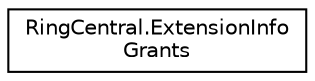 digraph "Graphical Class Hierarchy"
{
 // LATEX_PDF_SIZE
  edge [fontname="Helvetica",fontsize="10",labelfontname="Helvetica",labelfontsize="10"];
  node [fontname="Helvetica",fontsize="10",shape=record];
  rankdir="LR";
  Node0 [label="RingCentral.ExtensionInfo\lGrants",height=0.2,width=0.4,color="black", fillcolor="white", style="filled",URL="$classRingCentral_1_1ExtensionInfoGrants.html",tooltip="Extension information"];
}
